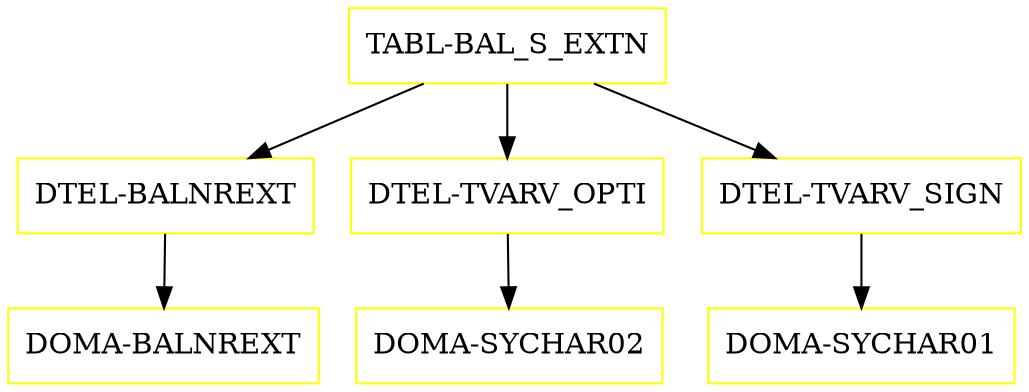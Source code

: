 digraph G {
  "TABL-BAL_S_EXTN" [shape=box,color=yellow];
  "DTEL-BALNREXT" [shape=box,color=yellow,URL="./DTEL_BALNREXT.html"];
  "DOMA-BALNREXT" [shape=box,color=yellow,URL="./DOMA_BALNREXT.html"];
  "DTEL-TVARV_OPTI" [shape=box,color=yellow,URL="./DTEL_TVARV_OPTI.html"];
  "DOMA-SYCHAR02" [shape=box,color=yellow,URL="./DOMA_SYCHAR02.html"];
  "DTEL-TVARV_SIGN" [shape=box,color=yellow,URL="./DTEL_TVARV_SIGN.html"];
  "DOMA-SYCHAR01" [shape=box,color=yellow,URL="./DOMA_SYCHAR01.html"];
  "TABL-BAL_S_EXTN" -> "DTEL-TVARV_SIGN";
  "TABL-BAL_S_EXTN" -> "DTEL-TVARV_OPTI";
  "TABL-BAL_S_EXTN" -> "DTEL-BALNREXT";
  "DTEL-BALNREXT" -> "DOMA-BALNREXT";
  "DTEL-TVARV_OPTI" -> "DOMA-SYCHAR02";
  "DTEL-TVARV_SIGN" -> "DOMA-SYCHAR01";
}
